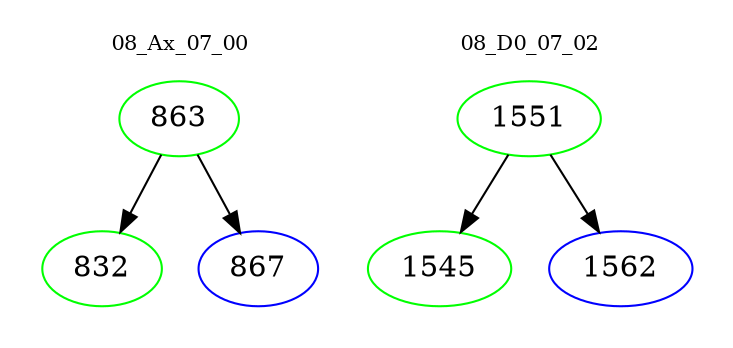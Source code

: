 digraph{
subgraph cluster_0 {
color = white
label = "08_Ax_07_00";
fontsize=10;
T0_863 [label="863", color="green"]
T0_863 -> T0_832 [color="black"]
T0_832 [label="832", color="green"]
T0_863 -> T0_867 [color="black"]
T0_867 [label="867", color="blue"]
}
subgraph cluster_1 {
color = white
label = "08_D0_07_02";
fontsize=10;
T1_1551 [label="1551", color="green"]
T1_1551 -> T1_1545 [color="black"]
T1_1545 [label="1545", color="green"]
T1_1551 -> T1_1562 [color="black"]
T1_1562 [label="1562", color="blue"]
}
}
